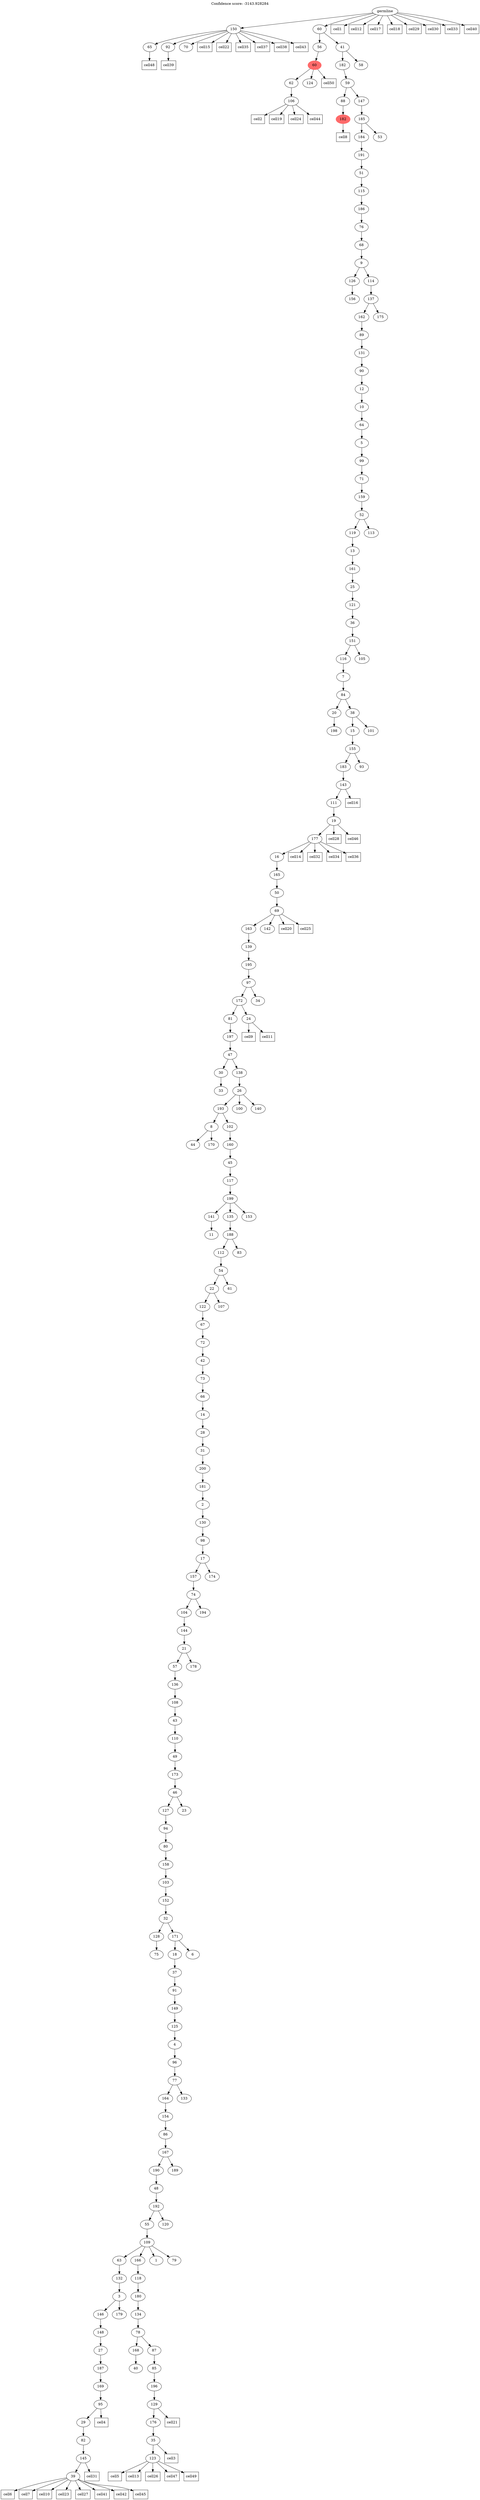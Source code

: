 digraph g {
	"199" -> "200";
	"200" [label="65"];
	"199" -> "201";
	"201" [label="92"];
	"199" -> "202";
	"202" [label="70"];
	"196" -> "197";
	"197" [label="106"];
	"195" -> "196";
	"196" [label="62"];
	"195" -> "198";
	"198" [label="124"];
	"194" -> "195";
	"195" [color=indianred1, style=filled, label="60"];
	"191" -> "192";
	"192" [color=indianred1, style=filled, label="182"];
	"188" -> "189";
	"189" [label="156"];
	"183" -> "184";
	"184" [label="198"];
	"176" -> "177";
	"177" [label="33"];
	"171" -> "172";
	"172" [label="44"];
	"171" -> "173";
	"173" [label="170"];
	"169" -> "170";
	"170" [label="11"];
	"159" -> "160";
	"160" [label="75"];
	"150" -> "151";
	"151" [label="39"];
	"149" -> "150";
	"150" [label="145"];
	"148" -> "149";
	"149" [label="82"];
	"147" -> "148";
	"148" [label="29"];
	"146" -> "147";
	"147" [label="95"];
	"145" -> "146";
	"146" [label="169"];
	"144" -> "145";
	"145" [label="187"];
	"143" -> "144";
	"144" [label="27"];
	"142" -> "143";
	"143" [label="148"];
	"141" -> "142";
	"142" [label="146"];
	"141" -> "152";
	"152" [label="179"];
	"140" -> "141";
	"141" [label="3"];
	"139" -> "140";
	"140" [label="132"];
	"137" -> "138";
	"138" [label="40"];
	"135" -> "136";
	"136" [label="123"];
	"134" -> "135";
	"135" [label="35"];
	"133" -> "134";
	"134" [label="176"];
	"132" -> "133";
	"133" [label="129"];
	"131" -> "132";
	"132" [label="196"];
	"130" -> "131";
	"131" [label="85"];
	"129" -> "130";
	"130" [label="87"];
	"129" -> "137";
	"137" [label="168"];
	"128" -> "129";
	"129" [label="78"];
	"127" -> "128";
	"128" [label="134"];
	"126" -> "127";
	"127" [label="180"];
	"125" -> "126";
	"126" [label="118"];
	"124" -> "125";
	"125" [label="166"];
	"124" -> "139";
	"139" [label="63"];
	"124" -> "153";
	"153" [label="1"];
	"124" -> "154";
	"154" [label="79"];
	"123" -> "124";
	"124" [label="109"];
	"122" -> "123";
	"123" [label="55"];
	"122" -> "155";
	"155" [label="120"];
	"121" -> "122";
	"122" [label="192"];
	"120" -> "121";
	"121" [label="48"];
	"119" -> "120";
	"120" [label="190"];
	"119" -> "156";
	"156" [label="189"];
	"118" -> "119";
	"119" [label="167"];
	"117" -> "118";
	"118" [label="86"];
	"116" -> "117";
	"117" [label="154"];
	"115" -> "116";
	"116" [label="164"];
	"115" -> "157";
	"157" [label="133"];
	"114" -> "115";
	"115" [label="77"];
	"113" -> "114";
	"114" [label="96"];
	"112" -> "113";
	"113" [label="4"];
	"111" -> "112";
	"112" [label="125"];
	"110" -> "111";
	"111" [label="149"];
	"109" -> "110";
	"110" [label="91"];
	"108" -> "109";
	"109" [label="37"];
	"107" -> "108";
	"108" [label="18"];
	"107" -> "158";
	"158" [label="6"];
	"106" -> "107";
	"107" [label="171"];
	"106" -> "159";
	"159" [label="128"];
	"105" -> "106";
	"106" [label="32"];
	"104" -> "105";
	"105" [label="152"];
	"103" -> "104";
	"104" [label="103"];
	"102" -> "103";
	"103" [label="158"];
	"101" -> "102";
	"102" [label="80"];
	"100" -> "101";
	"101" [label="94"];
	"99" -> "100";
	"100" [label="127"];
	"99" -> "161";
	"161" [label="23"];
	"98" -> "99";
	"99" [label="46"];
	"97" -> "98";
	"98" [label="173"];
	"96" -> "97";
	"97" [label="49"];
	"95" -> "96";
	"96" [label="110"];
	"94" -> "95";
	"95" [label="43"];
	"93" -> "94";
	"94" [label="108"];
	"92" -> "93";
	"93" [label="136"];
	"91" -> "92";
	"92" [label="57"];
	"91" -> "162";
	"162" [label="178"];
	"90" -> "91";
	"91" [label="21"];
	"89" -> "90";
	"90" [label="144"];
	"88" -> "89";
	"89" [label="104"];
	"88" -> "163";
	"163" [label="194"];
	"87" -> "88";
	"88" [label="74"];
	"86" -> "87";
	"87" [label="157"];
	"86" -> "164";
	"164" [label="174"];
	"85" -> "86";
	"86" [label="17"];
	"84" -> "85";
	"85" [label="98"];
	"83" -> "84";
	"84" [label="130"];
	"82" -> "83";
	"83" [label="2"];
	"81" -> "82";
	"82" [label="181"];
	"80" -> "81";
	"81" [label="200"];
	"79" -> "80";
	"80" [label="31"];
	"78" -> "79";
	"79" [label="28"];
	"77" -> "78";
	"78" [label="14"];
	"76" -> "77";
	"77" [label="66"];
	"75" -> "76";
	"76" [label="73"];
	"74" -> "75";
	"75" [label="42"];
	"73" -> "74";
	"74" [label="72"];
	"72" -> "73";
	"73" [label="67"];
	"71" -> "72";
	"72" [label="122"];
	"71" -> "165";
	"165" [label="107"];
	"70" -> "71";
	"71" [label="22"];
	"70" -> "166";
	"166" [label="61"];
	"69" -> "70";
	"70" [label="54"];
	"68" -> "69";
	"69" [label="112"];
	"68" -> "167";
	"167" [label="83"];
	"67" -> "68";
	"68" [label="188"];
	"66" -> "67";
	"67" [label="135"];
	"66" -> "168";
	"168" [label="153"];
	"66" -> "169";
	"169" [label="141"];
	"65" -> "66";
	"66" [label="199"];
	"64" -> "65";
	"65" [label="117"];
	"63" -> "64";
	"64" [label="45"];
	"62" -> "63";
	"63" [label="160"];
	"61" -> "62";
	"62" [label="102"];
	"61" -> "171";
	"171" [label="8"];
	"60" -> "61";
	"61" [label="193"];
	"60" -> "174";
	"174" [label="100"];
	"60" -> "175";
	"175" [label="140"];
	"59" -> "60";
	"60" [label="26"];
	"58" -> "59";
	"59" [label="138"];
	"58" -> "176";
	"176" [label="30"];
	"57" -> "58";
	"58" [label="47"];
	"56" -> "57";
	"57" [label="197"];
	"55" -> "56";
	"56" [label="81"];
	"55" -> "178";
	"178" [label="24"];
	"54" -> "55";
	"55" [label="172"];
	"54" -> "179";
	"179" [label="34"];
	"53" -> "54";
	"54" [label="97"];
	"52" -> "53";
	"53" [label="195"];
	"51" -> "52";
	"52" [label="139"];
	"50" -> "51";
	"51" [label="163"];
	"50" -> "180";
	"180" [label="142"];
	"49" -> "50";
	"50" [label="69"];
	"48" -> "49";
	"49" [label="50"];
	"47" -> "48";
	"48" [label="165"];
	"46" -> "47";
	"47" [label="16"];
	"45" -> "46";
	"46" [label="177"];
	"44" -> "45";
	"45" [label="19"];
	"43" -> "44";
	"44" [label="111"];
	"42" -> "43";
	"43" [label="143"];
	"41" -> "42";
	"42" [label="183"];
	"41" -> "181";
	"181" [label="93"];
	"40" -> "41";
	"41" [label="155"];
	"39" -> "40";
	"40" [label="15"];
	"39" -> "182";
	"182" [label="101"];
	"38" -> "39";
	"39" [label="38"];
	"38" -> "183";
	"183" [label="20"];
	"37" -> "38";
	"38" [label="84"];
	"36" -> "37";
	"37" [label="7"];
	"35" -> "36";
	"36" [label="116"];
	"35" -> "185";
	"185" [label="105"];
	"34" -> "35";
	"35" [label="151"];
	"33" -> "34";
	"34" [label="36"];
	"32" -> "33";
	"33" [label="121"];
	"31" -> "32";
	"32" [label="25"];
	"30" -> "31";
	"31" [label="161"];
	"29" -> "30";
	"30" [label="13"];
	"28" -> "29";
	"29" [label="119"];
	"28" -> "186";
	"186" [label="113"];
	"27" -> "28";
	"28" [label="52"];
	"26" -> "27";
	"27" [label="159"];
	"25" -> "26";
	"26" [label="71"];
	"24" -> "25";
	"25" [label="99"];
	"23" -> "24";
	"24" [label="5"];
	"22" -> "23";
	"23" [label="64"];
	"21" -> "22";
	"22" [label="10"];
	"20" -> "21";
	"21" [label="12"];
	"19" -> "20";
	"20" [label="90"];
	"18" -> "19";
	"19" [label="131"];
	"17" -> "18";
	"18" [label="89"];
	"16" -> "17";
	"17" [label="162"];
	"16" -> "187";
	"187" [label="175"];
	"15" -> "16";
	"16" [label="137"];
	"14" -> "15";
	"15" [label="114"];
	"14" -> "188";
	"188" [label="126"];
	"13" -> "14";
	"14" [label="9"];
	"12" -> "13";
	"13" [label="68"];
	"11" -> "12";
	"12" [label="76"];
	"10" -> "11";
	"11" [label="186"];
	"9" -> "10";
	"10" [label="115"];
	"8" -> "9";
	"9" [label="51"];
	"7" -> "8";
	"8" [label="191"];
	"6" -> "7";
	"7" [label="184"];
	"6" -> "190";
	"190" [label="53"];
	"5" -> "6";
	"6" [label="185"];
	"4" -> "5";
	"5" [label="147"];
	"4" -> "191";
	"191" [label="88"];
	"3" -> "4";
	"4" [label="59"];
	"2" -> "3";
	"3" [label="182"];
	"2" -> "193";
	"193" [label="58"];
	"1" -> "2";
	"2" [label="41"];
	"1" -> "194";
	"194" [label="56"];
	"0" -> "1";
	"1" [label="60"];
	"0" -> "199";
	"199" [label="150"];
	"0" [label="germline"];
	"0" -> "cell1";
	"cell1" [shape=box];
	"197" -> "cell2";
	"cell2" [shape=box];
	"135" -> "cell3";
	"cell3" [shape=box];
	"147" -> "cell4";
	"cell4" [shape=box];
	"136" -> "cell5";
	"cell5" [shape=box];
	"151" -> "cell6";
	"cell6" [shape=box];
	"151" -> "cell7";
	"cell7" [shape=box];
	"192" -> "cell8";
	"cell8" [shape=box];
	"178" -> "cell9";
	"cell9" [shape=box];
	"151" -> "cell10";
	"cell10" [shape=box];
	"178" -> "cell11";
	"cell11" [shape=box];
	"0" -> "cell12";
	"cell12" [shape=box];
	"136" -> "cell13";
	"cell13" [shape=box];
	"46" -> "cell14";
	"cell14" [shape=box];
	"199" -> "cell15";
	"cell15" [shape=box];
	"43" -> "cell16";
	"cell16" [shape=box];
	"0" -> "cell17";
	"cell17" [shape=box];
	"0" -> "cell18";
	"cell18" [shape=box];
	"197" -> "cell19";
	"cell19" [shape=box];
	"50" -> "cell20";
	"cell20" [shape=box];
	"133" -> "cell21";
	"cell21" [shape=box];
	"199" -> "cell22";
	"cell22" [shape=box];
	"151" -> "cell23";
	"cell23" [shape=box];
	"197" -> "cell24";
	"cell24" [shape=box];
	"50" -> "cell25";
	"cell25" [shape=box];
	"136" -> "cell26";
	"cell26" [shape=box];
	"151" -> "cell27";
	"cell27" [shape=box];
	"45" -> "cell28";
	"cell28" [shape=box];
	"0" -> "cell29";
	"cell29" [shape=box];
	"0" -> "cell30";
	"cell30" [shape=box];
	"150" -> "cell31";
	"cell31" [shape=box];
	"46" -> "cell32";
	"cell32" [shape=box];
	"0" -> "cell33";
	"cell33" [shape=box];
	"46" -> "cell34";
	"cell34" [shape=box];
	"199" -> "cell35";
	"cell35" [shape=box];
	"46" -> "cell36";
	"cell36" [shape=box];
	"199" -> "cell37";
	"cell37" [shape=box];
	"199" -> "cell38";
	"cell38" [shape=box];
	"201" -> "cell39";
	"cell39" [shape=box];
	"0" -> "cell40";
	"cell40" [shape=box];
	"151" -> "cell41";
	"cell41" [shape=box];
	"151" -> "cell42";
	"cell42" [shape=box];
	"199" -> "cell43";
	"cell43" [shape=box];
	"197" -> "cell44";
	"cell44" [shape=box];
	"151" -> "cell45";
	"cell45" [shape=box];
	"45" -> "cell46";
	"cell46" [shape=box];
	"136" -> "cell47";
	"cell47" [shape=box];
	"200" -> "cell48";
	"cell48" [shape=box];
	"136" -> "cell49";
	"cell49" [shape=box];
	"195" -> "cell50";
	"cell50" [shape=box];
	labelloc="t";
	label="Confidence score: -3143.928284";
}
